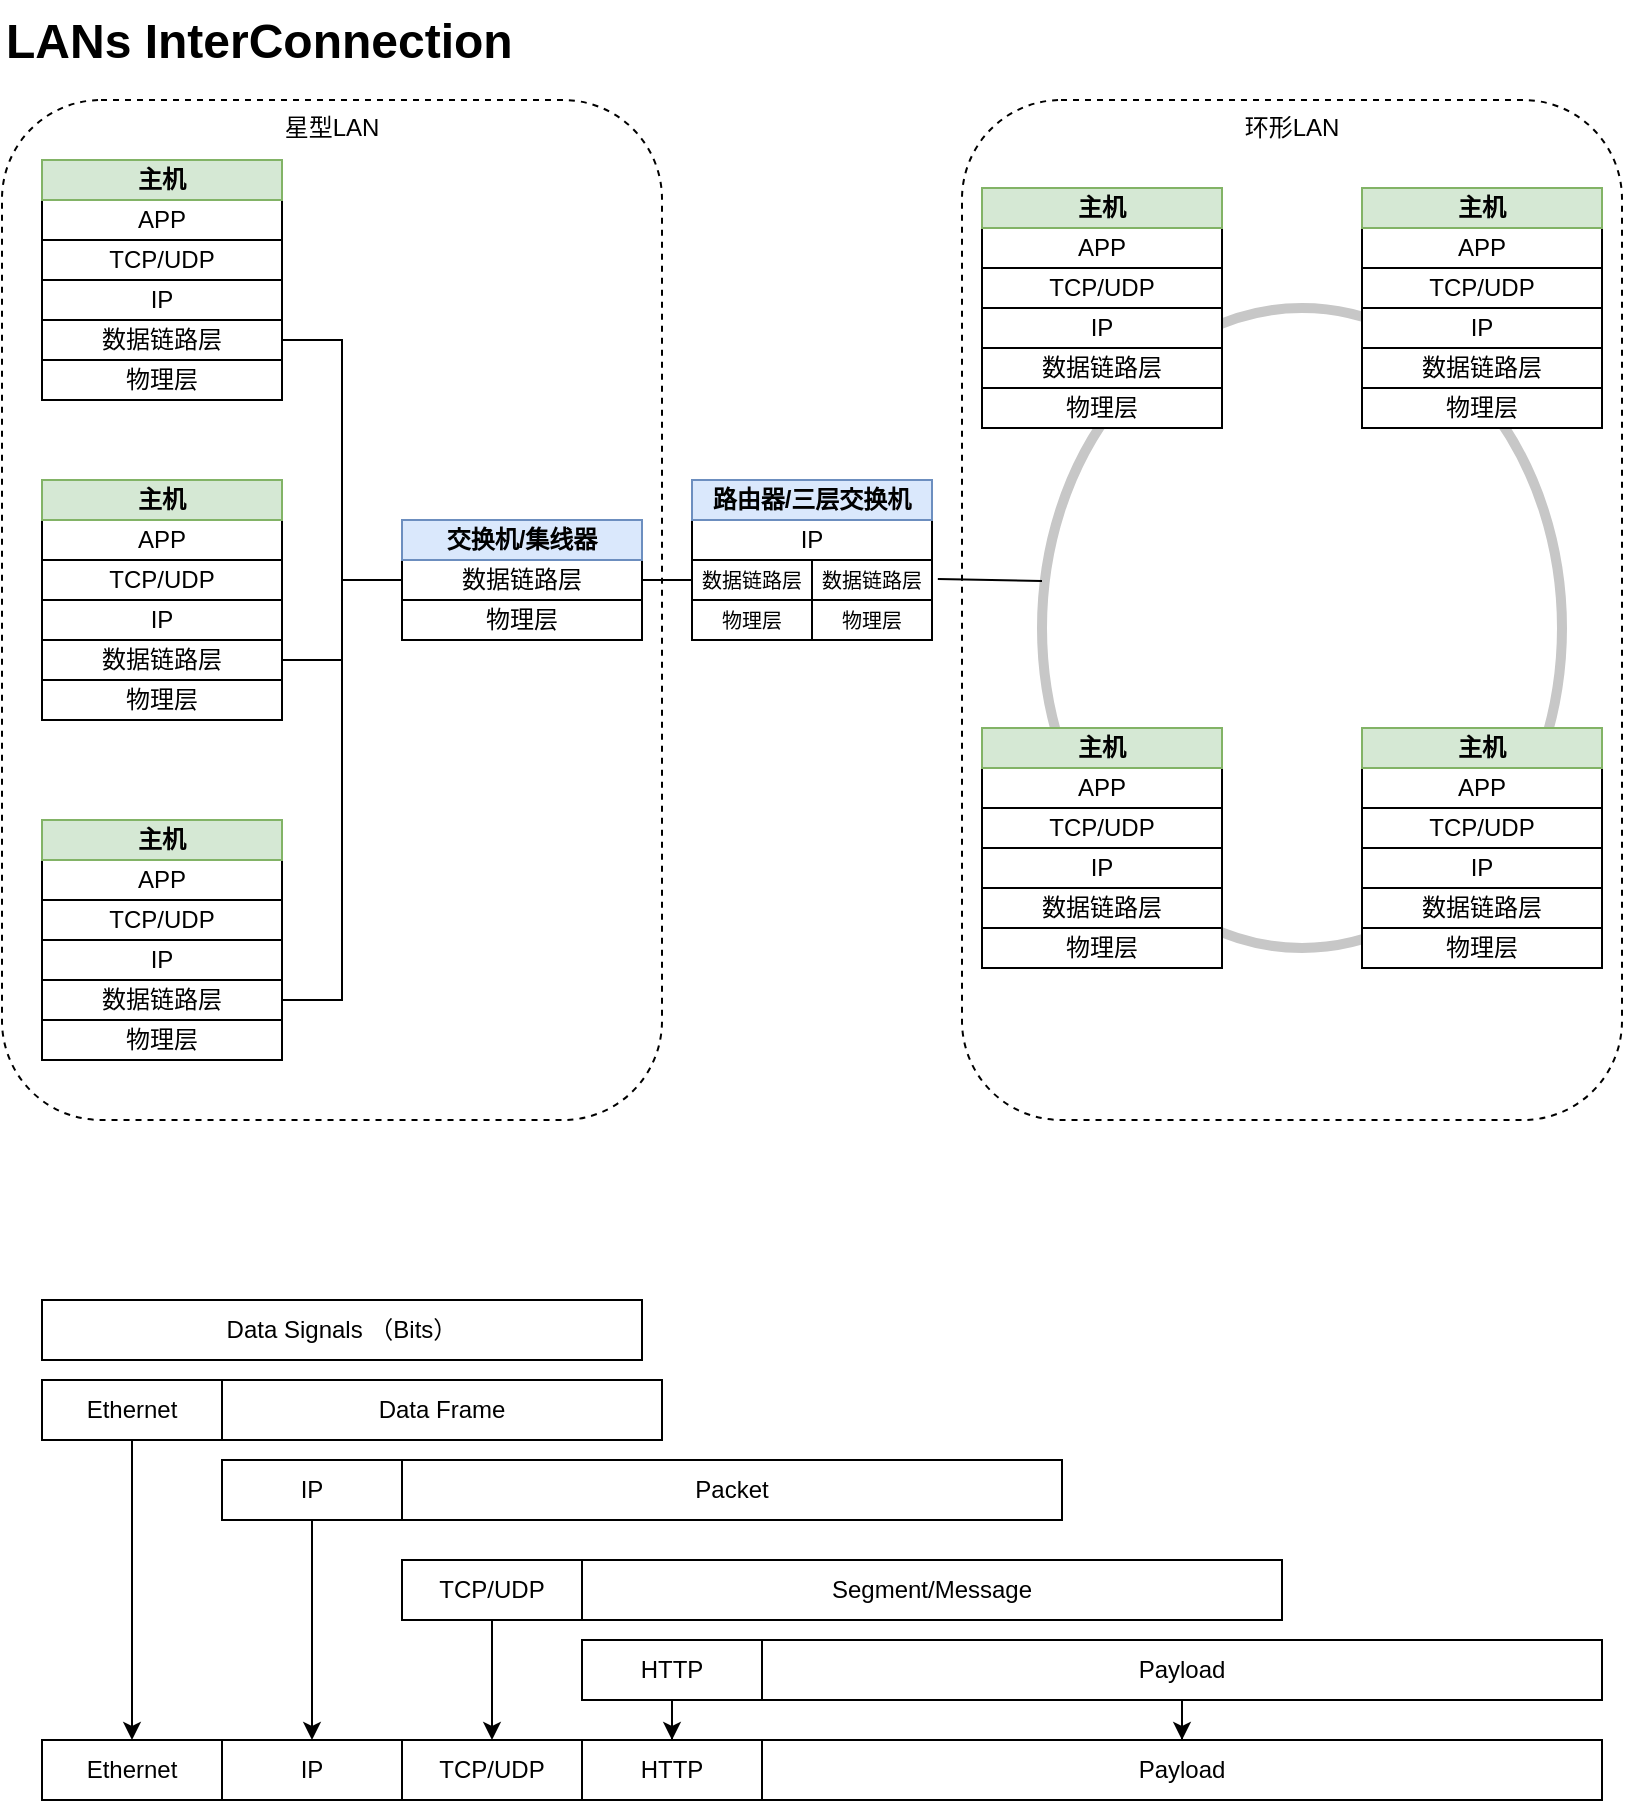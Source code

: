 <mxfile version="24.4.13" type="github">
  <diagram name="Page-1" id="291TbRZh6zJ7kyGOyx9B">
    <mxGraphModel dx="954" dy="606" grid="1" gridSize="10" guides="1" tooltips="1" connect="1" arrows="1" fold="1" page="1" pageScale="1" pageWidth="850" pageHeight="600" math="0" shadow="0">
      <root>
        <mxCell id="0" />
        <mxCell id="1" parent="0" />
        <mxCell id="-_Ddqsbj2xStbQw_6MxQ-80" value="星型LAN" style="rounded=1;whiteSpace=wrap;html=1;verticalAlign=top;fillColor=none;dashed=1;" parent="1" vertex="1">
          <mxGeometry x="30" y="60" width="330" height="510" as="geometry" />
        </mxCell>
        <mxCell id="-_Ddqsbj2xStbQw_6MxQ-89" value="环形LAN" style="rounded=1;whiteSpace=wrap;html=1;verticalAlign=top;fillColor=none;dashed=1;" parent="1" vertex="1">
          <mxGeometry x="510" y="60" width="330" height="510" as="geometry" />
        </mxCell>
        <mxCell id="-_Ddqsbj2xStbQw_6MxQ-68" value="" style="ellipse;whiteSpace=wrap;html=1;fillColor=none;strokeWidth=5;strokeColor=#C7C7C7;" parent="1" vertex="1">
          <mxGeometry x="550" y="164" width="260" height="320" as="geometry" />
        </mxCell>
        <mxCell id="-_Ddqsbj2xStbQw_6MxQ-17" value="" style="group" parent="1" vertex="1" connectable="0">
          <mxGeometry x="50" y="250" width="120" height="120" as="geometry" />
        </mxCell>
        <mxCell id="-_Ddqsbj2xStbQw_6MxQ-8" value="物理层" style="rounded=0;whiteSpace=wrap;html=1;" parent="-_Ddqsbj2xStbQw_6MxQ-17" vertex="1">
          <mxGeometry y="100" width="120" height="20" as="geometry" />
        </mxCell>
        <mxCell id="-_Ddqsbj2xStbQw_6MxQ-9" value="数据链路层" style="rounded=0;whiteSpace=wrap;html=1;" parent="-_Ddqsbj2xStbQw_6MxQ-17" vertex="1">
          <mxGeometry y="80" width="120" height="20" as="geometry" />
        </mxCell>
        <mxCell id="-_Ddqsbj2xStbQw_6MxQ-10" value="IP" style="rounded=0;whiteSpace=wrap;html=1;" parent="-_Ddqsbj2xStbQw_6MxQ-17" vertex="1">
          <mxGeometry y="60" width="120" height="20" as="geometry" />
        </mxCell>
        <mxCell id="-_Ddqsbj2xStbQw_6MxQ-11" value="TCP/UDP" style="rounded=0;whiteSpace=wrap;html=1;" parent="-_Ddqsbj2xStbQw_6MxQ-17" vertex="1">
          <mxGeometry y="40" width="120" height="20" as="geometry" />
        </mxCell>
        <mxCell id="-_Ddqsbj2xStbQw_6MxQ-12" value="APP" style="rounded=0;whiteSpace=wrap;html=1;" parent="-_Ddqsbj2xStbQw_6MxQ-17" vertex="1">
          <mxGeometry y="20" width="120" height="20" as="geometry" />
        </mxCell>
        <mxCell id="-_Ddqsbj2xStbQw_6MxQ-16" value="主机" style="rounded=0;whiteSpace=wrap;html=1;fontStyle=1;fillColor=#d5e8d4;strokeColor=#82b366;" parent="-_Ddqsbj2xStbQw_6MxQ-17" vertex="1">
          <mxGeometry width="120" height="20" as="geometry" />
        </mxCell>
        <mxCell id="-_Ddqsbj2xStbQw_6MxQ-19" value="" style="group" parent="1" vertex="1" connectable="0">
          <mxGeometry x="230" y="270" width="120" height="60" as="geometry" />
        </mxCell>
        <mxCell id="-_Ddqsbj2xStbQw_6MxQ-4" value="物理层" style="rounded=0;whiteSpace=wrap;html=1;" parent="-_Ddqsbj2xStbQw_6MxQ-19" vertex="1">
          <mxGeometry y="40" width="120" height="20" as="geometry" />
        </mxCell>
        <mxCell id="-_Ddqsbj2xStbQw_6MxQ-5" value="数据链路层" style="rounded=0;whiteSpace=wrap;html=1;" parent="-_Ddqsbj2xStbQw_6MxQ-19" vertex="1">
          <mxGeometry y="20" width="120" height="20" as="geometry" />
        </mxCell>
        <mxCell id="-_Ddqsbj2xStbQw_6MxQ-13" value="交换机/集线器" style="rounded=0;whiteSpace=wrap;html=1;fontStyle=1;fillColor=#dae8fc;strokeColor=#6c8ebf;" parent="-_Ddqsbj2xStbQw_6MxQ-19" vertex="1">
          <mxGeometry width="120" height="20" as="geometry" />
        </mxCell>
        <mxCell id="-_Ddqsbj2xStbQw_6MxQ-28" value="" style="group" parent="1" vertex="1" connectable="0">
          <mxGeometry x="50" y="420" width="120" height="120" as="geometry" />
        </mxCell>
        <mxCell id="-_Ddqsbj2xStbQw_6MxQ-29" value="物理层" style="rounded=0;whiteSpace=wrap;html=1;" parent="-_Ddqsbj2xStbQw_6MxQ-28" vertex="1">
          <mxGeometry y="100" width="120" height="20" as="geometry" />
        </mxCell>
        <mxCell id="-_Ddqsbj2xStbQw_6MxQ-30" value="数据链路层" style="rounded=0;whiteSpace=wrap;html=1;" parent="-_Ddqsbj2xStbQw_6MxQ-28" vertex="1">
          <mxGeometry y="80" width="120" height="20" as="geometry" />
        </mxCell>
        <mxCell id="-_Ddqsbj2xStbQw_6MxQ-31" value="IP" style="rounded=0;whiteSpace=wrap;html=1;" parent="-_Ddqsbj2xStbQw_6MxQ-28" vertex="1">
          <mxGeometry y="60" width="120" height="20" as="geometry" />
        </mxCell>
        <mxCell id="-_Ddqsbj2xStbQw_6MxQ-32" value="TCP/UDP" style="rounded=0;whiteSpace=wrap;html=1;" parent="-_Ddqsbj2xStbQw_6MxQ-28" vertex="1">
          <mxGeometry y="40" width="120" height="20" as="geometry" />
        </mxCell>
        <mxCell id="-_Ddqsbj2xStbQw_6MxQ-33" value="APP" style="rounded=0;whiteSpace=wrap;html=1;" parent="-_Ddqsbj2xStbQw_6MxQ-28" vertex="1">
          <mxGeometry y="20" width="120" height="20" as="geometry" />
        </mxCell>
        <mxCell id="-_Ddqsbj2xStbQw_6MxQ-34" value="主机" style="rounded=0;whiteSpace=wrap;html=1;fontStyle=1;fillColor=#d5e8d4;strokeColor=#82b366;" parent="-_Ddqsbj2xStbQw_6MxQ-28" vertex="1">
          <mxGeometry width="120" height="20" as="geometry" />
        </mxCell>
        <mxCell id="-_Ddqsbj2xStbQw_6MxQ-35" value="" style="group;fillColor=#d5e8d4;strokeColor=#82b366;" parent="1" vertex="1" connectable="0">
          <mxGeometry x="710" y="104" width="120" height="120" as="geometry" />
        </mxCell>
        <mxCell id="-_Ddqsbj2xStbQw_6MxQ-36" value="物理层" style="rounded=0;whiteSpace=wrap;html=1;" parent="-_Ddqsbj2xStbQw_6MxQ-35" vertex="1">
          <mxGeometry y="100" width="120" height="20" as="geometry" />
        </mxCell>
        <mxCell id="-_Ddqsbj2xStbQw_6MxQ-37" value="数据链路层" style="rounded=0;whiteSpace=wrap;html=1;" parent="-_Ddqsbj2xStbQw_6MxQ-35" vertex="1">
          <mxGeometry y="80" width="120" height="20" as="geometry" />
        </mxCell>
        <mxCell id="-_Ddqsbj2xStbQw_6MxQ-38" value="IP" style="rounded=0;whiteSpace=wrap;html=1;" parent="-_Ddqsbj2xStbQw_6MxQ-35" vertex="1">
          <mxGeometry y="60" width="120" height="20" as="geometry" />
        </mxCell>
        <mxCell id="-_Ddqsbj2xStbQw_6MxQ-39" value="TCP/UDP" style="rounded=0;whiteSpace=wrap;html=1;" parent="-_Ddqsbj2xStbQw_6MxQ-35" vertex="1">
          <mxGeometry y="40" width="120" height="20" as="geometry" />
        </mxCell>
        <mxCell id="-_Ddqsbj2xStbQw_6MxQ-40" value="APP" style="rounded=0;whiteSpace=wrap;html=1;" parent="-_Ddqsbj2xStbQw_6MxQ-35" vertex="1">
          <mxGeometry y="20" width="120" height="20" as="geometry" />
        </mxCell>
        <mxCell id="-_Ddqsbj2xStbQw_6MxQ-41" value="主机" style="rounded=0;whiteSpace=wrap;html=1;fontStyle=1;fillColor=#d5e8d4;strokeColor=#82b366;" parent="-_Ddqsbj2xStbQw_6MxQ-35" vertex="1">
          <mxGeometry width="120" height="20" as="geometry" />
        </mxCell>
        <mxCell id="-_Ddqsbj2xStbQw_6MxQ-49" value="" style="group" parent="1" vertex="1" connectable="0">
          <mxGeometry x="520" y="374" width="120" height="120" as="geometry" />
        </mxCell>
        <mxCell id="-_Ddqsbj2xStbQw_6MxQ-50" value="物理层" style="rounded=0;whiteSpace=wrap;html=1;" parent="-_Ddqsbj2xStbQw_6MxQ-49" vertex="1">
          <mxGeometry y="100" width="120" height="20" as="geometry" />
        </mxCell>
        <mxCell id="-_Ddqsbj2xStbQw_6MxQ-51" value="数据链路层" style="rounded=0;whiteSpace=wrap;html=1;" parent="-_Ddqsbj2xStbQw_6MxQ-49" vertex="1">
          <mxGeometry y="80" width="120" height="20" as="geometry" />
        </mxCell>
        <mxCell id="-_Ddqsbj2xStbQw_6MxQ-52" value="IP" style="rounded=0;whiteSpace=wrap;html=1;" parent="-_Ddqsbj2xStbQw_6MxQ-49" vertex="1">
          <mxGeometry y="60" width="120" height="20" as="geometry" />
        </mxCell>
        <mxCell id="-_Ddqsbj2xStbQw_6MxQ-53" value="TCP/UDP" style="rounded=0;whiteSpace=wrap;html=1;" parent="-_Ddqsbj2xStbQw_6MxQ-49" vertex="1">
          <mxGeometry y="40" width="120" height="20" as="geometry" />
        </mxCell>
        <mxCell id="-_Ddqsbj2xStbQw_6MxQ-54" value="APP" style="rounded=0;whiteSpace=wrap;html=1;" parent="-_Ddqsbj2xStbQw_6MxQ-49" vertex="1">
          <mxGeometry y="20" width="120" height="20" as="geometry" />
        </mxCell>
        <mxCell id="-_Ddqsbj2xStbQw_6MxQ-55" value="主机" style="rounded=0;whiteSpace=wrap;html=1;fontStyle=1;fillColor=#d5e8d4;strokeColor=#82b366;" parent="-_Ddqsbj2xStbQw_6MxQ-49" vertex="1">
          <mxGeometry width="120" height="20" as="geometry" />
        </mxCell>
        <mxCell id="-_Ddqsbj2xStbQw_6MxQ-56" value="" style="group" parent="1" vertex="1" connectable="0">
          <mxGeometry x="710" y="374" width="120" height="120" as="geometry" />
        </mxCell>
        <mxCell id="-_Ddqsbj2xStbQw_6MxQ-57" value="物理层" style="rounded=0;whiteSpace=wrap;html=1;" parent="-_Ddqsbj2xStbQw_6MxQ-56" vertex="1">
          <mxGeometry y="100" width="120" height="20" as="geometry" />
        </mxCell>
        <mxCell id="-_Ddqsbj2xStbQw_6MxQ-58" value="数据链路层" style="rounded=0;whiteSpace=wrap;html=1;" parent="-_Ddqsbj2xStbQw_6MxQ-56" vertex="1">
          <mxGeometry y="80" width="120" height="20" as="geometry" />
        </mxCell>
        <mxCell id="-_Ddqsbj2xStbQw_6MxQ-59" value="IP" style="rounded=0;whiteSpace=wrap;html=1;" parent="-_Ddqsbj2xStbQw_6MxQ-56" vertex="1">
          <mxGeometry y="60" width="120" height="20" as="geometry" />
        </mxCell>
        <mxCell id="-_Ddqsbj2xStbQw_6MxQ-60" value="TCP/UDP" style="rounded=0;whiteSpace=wrap;html=1;" parent="-_Ddqsbj2xStbQw_6MxQ-56" vertex="1">
          <mxGeometry y="40" width="120" height="20" as="geometry" />
        </mxCell>
        <mxCell id="-_Ddqsbj2xStbQw_6MxQ-61" value="APP" style="rounded=0;whiteSpace=wrap;html=1;" parent="-_Ddqsbj2xStbQw_6MxQ-56" vertex="1">
          <mxGeometry y="20" width="120" height="20" as="geometry" />
        </mxCell>
        <mxCell id="-_Ddqsbj2xStbQw_6MxQ-62" value="主机" style="rounded=0;whiteSpace=wrap;html=1;fontStyle=1;fillColor=#d5e8d4;strokeColor=#82b366;" parent="-_Ddqsbj2xStbQw_6MxQ-56" vertex="1">
          <mxGeometry width="120" height="20" as="geometry" />
        </mxCell>
        <mxCell id="-_Ddqsbj2xStbQw_6MxQ-64" value="" style="edgeStyle=orthogonalEdgeStyle;rounded=0;orthogonalLoop=1;jettySize=auto;html=1;entryX=1;entryY=0.5;entryDx=0;entryDy=0;endArrow=none;endFill=0;" parent="1" source="-_Ddqsbj2xStbQw_6MxQ-5" target="-_Ddqsbj2xStbQw_6MxQ-23" edge="1">
          <mxGeometry relative="1" as="geometry" />
        </mxCell>
        <mxCell id="-_Ddqsbj2xStbQw_6MxQ-65" style="edgeStyle=orthogonalEdgeStyle;rounded=0;orthogonalLoop=1;jettySize=auto;html=1;entryX=1;entryY=0.5;entryDx=0;entryDy=0;endArrow=none;endFill=0;" parent="1" source="-_Ddqsbj2xStbQw_6MxQ-5" target="-_Ddqsbj2xStbQw_6MxQ-9" edge="1">
          <mxGeometry relative="1" as="geometry" />
        </mxCell>
        <mxCell id="-_Ddqsbj2xStbQw_6MxQ-66" style="edgeStyle=orthogonalEdgeStyle;rounded=0;orthogonalLoop=1;jettySize=auto;html=1;entryX=1;entryY=0.5;entryDx=0;entryDy=0;endArrow=none;endFill=0;" parent="1" source="-_Ddqsbj2xStbQw_6MxQ-5" target="-_Ddqsbj2xStbQw_6MxQ-30" edge="1">
          <mxGeometry relative="1" as="geometry" />
        </mxCell>
        <mxCell id="-_Ddqsbj2xStbQw_6MxQ-75" value="" style="endArrow=none;html=1;rounded=0;exitX=1;exitY=0.5;exitDx=0;exitDy=0;entryX=0;entryY=0.5;entryDx=0;entryDy=0;" parent="1" source="-_Ddqsbj2xStbQw_6MxQ-5" target="-_Ddqsbj2xStbQw_6MxQ-2" edge="1">
          <mxGeometry width="50" height="50" relative="1" as="geometry">
            <mxPoint x="370" y="340" as="sourcePoint" />
            <mxPoint x="420" y="290" as="targetPoint" />
          </mxGeometry>
        </mxCell>
        <mxCell id="-_Ddqsbj2xStbQw_6MxQ-77" value="" style="endArrow=none;html=1;rounded=0;entryX=0.008;entryY=0.478;entryDx=0;entryDy=0;entryPerimeter=0;" parent="1" edge="1">
          <mxGeometry width="50" height="50" relative="1" as="geometry">
            <mxPoint x="497.92" y="299.5" as="sourcePoint" />
            <mxPoint x="550.0" y="300.46" as="targetPoint" />
          </mxGeometry>
        </mxCell>
        <mxCell id="-_Ddqsbj2xStbQw_6MxQ-43" value="物理层" style="rounded=0;whiteSpace=wrap;html=1;" parent="1" vertex="1">
          <mxGeometry x="520" y="204" width="120" height="20" as="geometry" />
        </mxCell>
        <mxCell id="-_Ddqsbj2xStbQw_6MxQ-44" value="数据链路层" style="rounded=0;whiteSpace=wrap;html=1;" parent="1" vertex="1">
          <mxGeometry x="520" y="184" width="120" height="20" as="geometry" />
        </mxCell>
        <mxCell id="-_Ddqsbj2xStbQw_6MxQ-45" value="IP" style="rounded=0;whiteSpace=wrap;html=1;" parent="1" vertex="1">
          <mxGeometry x="520" y="164" width="120" height="20" as="geometry" />
        </mxCell>
        <mxCell id="-_Ddqsbj2xStbQw_6MxQ-46" value="TCP/UDP" style="rounded=0;whiteSpace=wrap;html=1;" parent="1" vertex="1">
          <mxGeometry x="520" y="144" width="120" height="20" as="geometry" />
        </mxCell>
        <mxCell id="-_Ddqsbj2xStbQw_6MxQ-47" value="APP" style="rounded=0;whiteSpace=wrap;html=1;" parent="1" vertex="1">
          <mxGeometry x="520" y="124" width="120" height="20" as="geometry" />
        </mxCell>
        <mxCell id="-_Ddqsbj2xStbQw_6MxQ-48" value="主机" style="rounded=0;whiteSpace=wrap;html=1;fontStyle=1;fillColor=#d5e8d4;strokeColor=#82b366;" parent="1" vertex="1">
          <mxGeometry x="520" y="104" width="120" height="20" as="geometry" />
        </mxCell>
        <mxCell id="-_Ddqsbj2xStbQw_6MxQ-1" value="物理层" style="rounded=0;whiteSpace=wrap;html=1;fontSize=10;" parent="1" vertex="1">
          <mxGeometry x="435" y="310" width="60" height="20" as="geometry" />
        </mxCell>
        <mxCell id="-_Ddqsbj2xStbQw_6MxQ-2" value="数据链路层" style="rounded=0;whiteSpace=wrap;html=1;fontSize=10;" parent="1" vertex="1">
          <mxGeometry x="375" y="290" width="60" height="20" as="geometry" />
        </mxCell>
        <mxCell id="-_Ddqsbj2xStbQw_6MxQ-3" value="IP" style="rounded=0;whiteSpace=wrap;html=1;" parent="1" vertex="1">
          <mxGeometry x="375" y="270" width="120" height="20" as="geometry" />
        </mxCell>
        <mxCell id="-_Ddqsbj2xStbQw_6MxQ-15" value="路由器/三层交换机" style="rounded=0;whiteSpace=wrap;html=1;fontStyle=1;fillColor=#dae8fc;strokeColor=#6c8ebf;" parent="1" vertex="1">
          <mxGeometry x="375" y="250" width="120" height="20" as="geometry" />
        </mxCell>
        <mxCell id="-_Ddqsbj2xStbQw_6MxQ-78" value="数据链路层" style="rounded=0;whiteSpace=wrap;html=1;fontSize=10;" parent="1" vertex="1">
          <mxGeometry x="435" y="290" width="60" height="20" as="geometry" />
        </mxCell>
        <mxCell id="-_Ddqsbj2xStbQw_6MxQ-79" value="物理层" style="rounded=0;whiteSpace=wrap;html=1;fontSize=10;" parent="1" vertex="1">
          <mxGeometry x="375" y="310" width="60" height="20" as="geometry" />
        </mxCell>
        <mxCell id="-_Ddqsbj2xStbQw_6MxQ-22" value="物理层" style="rounded=0;whiteSpace=wrap;html=1;" parent="1" vertex="1">
          <mxGeometry x="50" y="190" width="120" height="20" as="geometry" />
        </mxCell>
        <mxCell id="-_Ddqsbj2xStbQw_6MxQ-23" value="数据链路层" style="rounded=0;whiteSpace=wrap;html=1;" parent="1" vertex="1">
          <mxGeometry x="50" y="170" width="120" height="20" as="geometry" />
        </mxCell>
        <mxCell id="-_Ddqsbj2xStbQw_6MxQ-24" value="IP" style="rounded=0;whiteSpace=wrap;html=1;" parent="1" vertex="1">
          <mxGeometry x="50" y="150" width="120" height="20" as="geometry" />
        </mxCell>
        <mxCell id="-_Ddqsbj2xStbQw_6MxQ-25" value="TCP/UDP" style="rounded=0;whiteSpace=wrap;html=1;" parent="1" vertex="1">
          <mxGeometry x="50" y="130" width="120" height="20" as="geometry" />
        </mxCell>
        <mxCell id="-_Ddqsbj2xStbQw_6MxQ-26" value="APP" style="rounded=0;whiteSpace=wrap;html=1;" parent="1" vertex="1">
          <mxGeometry x="50" y="110" width="120" height="20" as="geometry" />
        </mxCell>
        <mxCell id="-_Ddqsbj2xStbQw_6MxQ-27" value="主机" style="rounded=0;whiteSpace=wrap;html=1;fontStyle=1;fillColor=#d5e8d4;strokeColor=#82b366;" parent="1" vertex="1">
          <mxGeometry x="50" y="90" width="120" height="20" as="geometry" />
        </mxCell>
        <mxCell id="-_Ddqsbj2xStbQw_6MxQ-90" value="&lt;h1 style=&quot;margin-top: 0px;&quot;&gt;LANs InterConnection&lt;/h1&gt;" style="text;html=1;whiteSpace=wrap;overflow=hidden;rounded=0;" parent="1" vertex="1">
          <mxGeometry x="30" y="10" width="460" height="40" as="geometry" />
        </mxCell>
        <mxCell id="GwMLZLMW36V3GU0Clauz-18" style="edgeStyle=orthogonalEdgeStyle;rounded=0;orthogonalLoop=1;jettySize=auto;html=1;" edge="1" parent="1" source="GwMLZLMW36V3GU0Clauz-1" target="GwMLZLMW36V3GU0Clauz-11">
          <mxGeometry relative="1" as="geometry" />
        </mxCell>
        <mxCell id="GwMLZLMW36V3GU0Clauz-1" value="Ethernet" style="rounded=0;whiteSpace=wrap;html=1;" vertex="1" parent="1">
          <mxGeometry x="50" y="700" width="90" height="30" as="geometry" />
        </mxCell>
        <mxCell id="GwMLZLMW36V3GU0Clauz-3" value="Data Frame" style="rounded=0;whiteSpace=wrap;html=1;" vertex="1" parent="1">
          <mxGeometry x="140" y="700" width="220" height="30" as="geometry" />
        </mxCell>
        <mxCell id="GwMLZLMW36V3GU0Clauz-19" style="edgeStyle=orthogonalEdgeStyle;rounded=0;orthogonalLoop=1;jettySize=auto;html=1;entryX=0.5;entryY=0;entryDx=0;entryDy=0;" edge="1" parent="1" source="GwMLZLMW36V3GU0Clauz-4" target="GwMLZLMW36V3GU0Clauz-12">
          <mxGeometry relative="1" as="geometry" />
        </mxCell>
        <mxCell id="GwMLZLMW36V3GU0Clauz-4" value="IP" style="rounded=0;whiteSpace=wrap;html=1;" vertex="1" parent="1">
          <mxGeometry x="140" y="740" width="90" height="30" as="geometry" />
        </mxCell>
        <mxCell id="GwMLZLMW36V3GU0Clauz-5" value="Packet" style="rounded=0;whiteSpace=wrap;html=1;" vertex="1" parent="1">
          <mxGeometry x="230" y="740" width="330" height="30" as="geometry" />
        </mxCell>
        <mxCell id="GwMLZLMW36V3GU0Clauz-6" value="Data Signals （Bits）" style="rounded=0;whiteSpace=wrap;html=1;" vertex="1" parent="1">
          <mxGeometry x="50" y="660" width="300" height="30" as="geometry" />
        </mxCell>
        <mxCell id="GwMLZLMW36V3GU0Clauz-20" style="edgeStyle=orthogonalEdgeStyle;rounded=0;orthogonalLoop=1;jettySize=auto;html=1;entryX=0.5;entryY=0;entryDx=0;entryDy=0;" edge="1" parent="1" source="GwMLZLMW36V3GU0Clauz-7" target="GwMLZLMW36V3GU0Clauz-13">
          <mxGeometry relative="1" as="geometry" />
        </mxCell>
        <mxCell id="GwMLZLMW36V3GU0Clauz-7" value="TCP/UDP" style="rounded=0;whiteSpace=wrap;html=1;" vertex="1" parent="1">
          <mxGeometry x="230" y="790" width="90" height="30" as="geometry" />
        </mxCell>
        <mxCell id="GwMLZLMW36V3GU0Clauz-8" value="Segment/Message" style="rounded=0;whiteSpace=wrap;html=1;" vertex="1" parent="1">
          <mxGeometry x="320" y="790" width="350" height="30" as="geometry" />
        </mxCell>
        <mxCell id="GwMLZLMW36V3GU0Clauz-21" style="edgeStyle=orthogonalEdgeStyle;rounded=0;orthogonalLoop=1;jettySize=auto;html=1;" edge="1" parent="1" source="GwMLZLMW36V3GU0Clauz-9" target="GwMLZLMW36V3GU0Clauz-14">
          <mxGeometry relative="1" as="geometry" />
        </mxCell>
        <mxCell id="GwMLZLMW36V3GU0Clauz-9" value="HTTP" style="rounded=0;whiteSpace=wrap;html=1;" vertex="1" parent="1">
          <mxGeometry x="320" y="830" width="90" height="30" as="geometry" />
        </mxCell>
        <mxCell id="GwMLZLMW36V3GU0Clauz-22" value="" style="edgeStyle=orthogonalEdgeStyle;rounded=0;orthogonalLoop=1;jettySize=auto;html=1;" edge="1" parent="1" source="GwMLZLMW36V3GU0Clauz-10" target="GwMLZLMW36V3GU0Clauz-15">
          <mxGeometry relative="1" as="geometry" />
        </mxCell>
        <mxCell id="GwMLZLMW36V3GU0Clauz-10" value="Payload" style="rounded=0;whiteSpace=wrap;html=1;" vertex="1" parent="1">
          <mxGeometry x="410" y="830" width="420" height="30" as="geometry" />
        </mxCell>
        <mxCell id="GwMLZLMW36V3GU0Clauz-11" value="Ethernet" style="rounded=0;whiteSpace=wrap;html=1;" vertex="1" parent="1">
          <mxGeometry x="50" y="880" width="90" height="30" as="geometry" />
        </mxCell>
        <mxCell id="GwMLZLMW36V3GU0Clauz-12" value="IP" style="rounded=0;whiteSpace=wrap;html=1;" vertex="1" parent="1">
          <mxGeometry x="140" y="880" width="90" height="30" as="geometry" />
        </mxCell>
        <mxCell id="GwMLZLMW36V3GU0Clauz-13" value="TCP/UDP" style="rounded=0;whiteSpace=wrap;html=1;" vertex="1" parent="1">
          <mxGeometry x="230" y="880" width="90" height="30" as="geometry" />
        </mxCell>
        <mxCell id="GwMLZLMW36V3GU0Clauz-14" value="HTTP" style="rounded=0;whiteSpace=wrap;html=1;" vertex="1" parent="1">
          <mxGeometry x="320" y="880" width="90" height="30" as="geometry" />
        </mxCell>
        <mxCell id="GwMLZLMW36V3GU0Clauz-15" value="Payload" style="rounded=0;whiteSpace=wrap;html=1;" vertex="1" parent="1">
          <mxGeometry x="410" y="880" width="420" height="30" as="geometry" />
        </mxCell>
      </root>
    </mxGraphModel>
  </diagram>
</mxfile>
